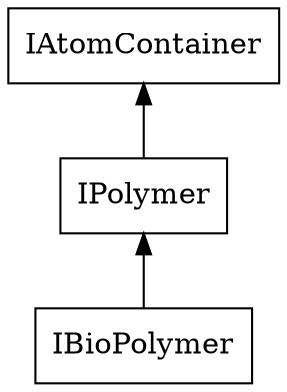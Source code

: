 digraph {

  rankdir= BT;

  ipolymer -> imolecule;
  ibiopolymer -> ipolymer;

  imolecule [shape=box,label="IAtomContainer"];
  ipolymer [shape=box,label="IPolymer"];
  ibiopolymer [shape=box,label="IBioPolymer"];

}
